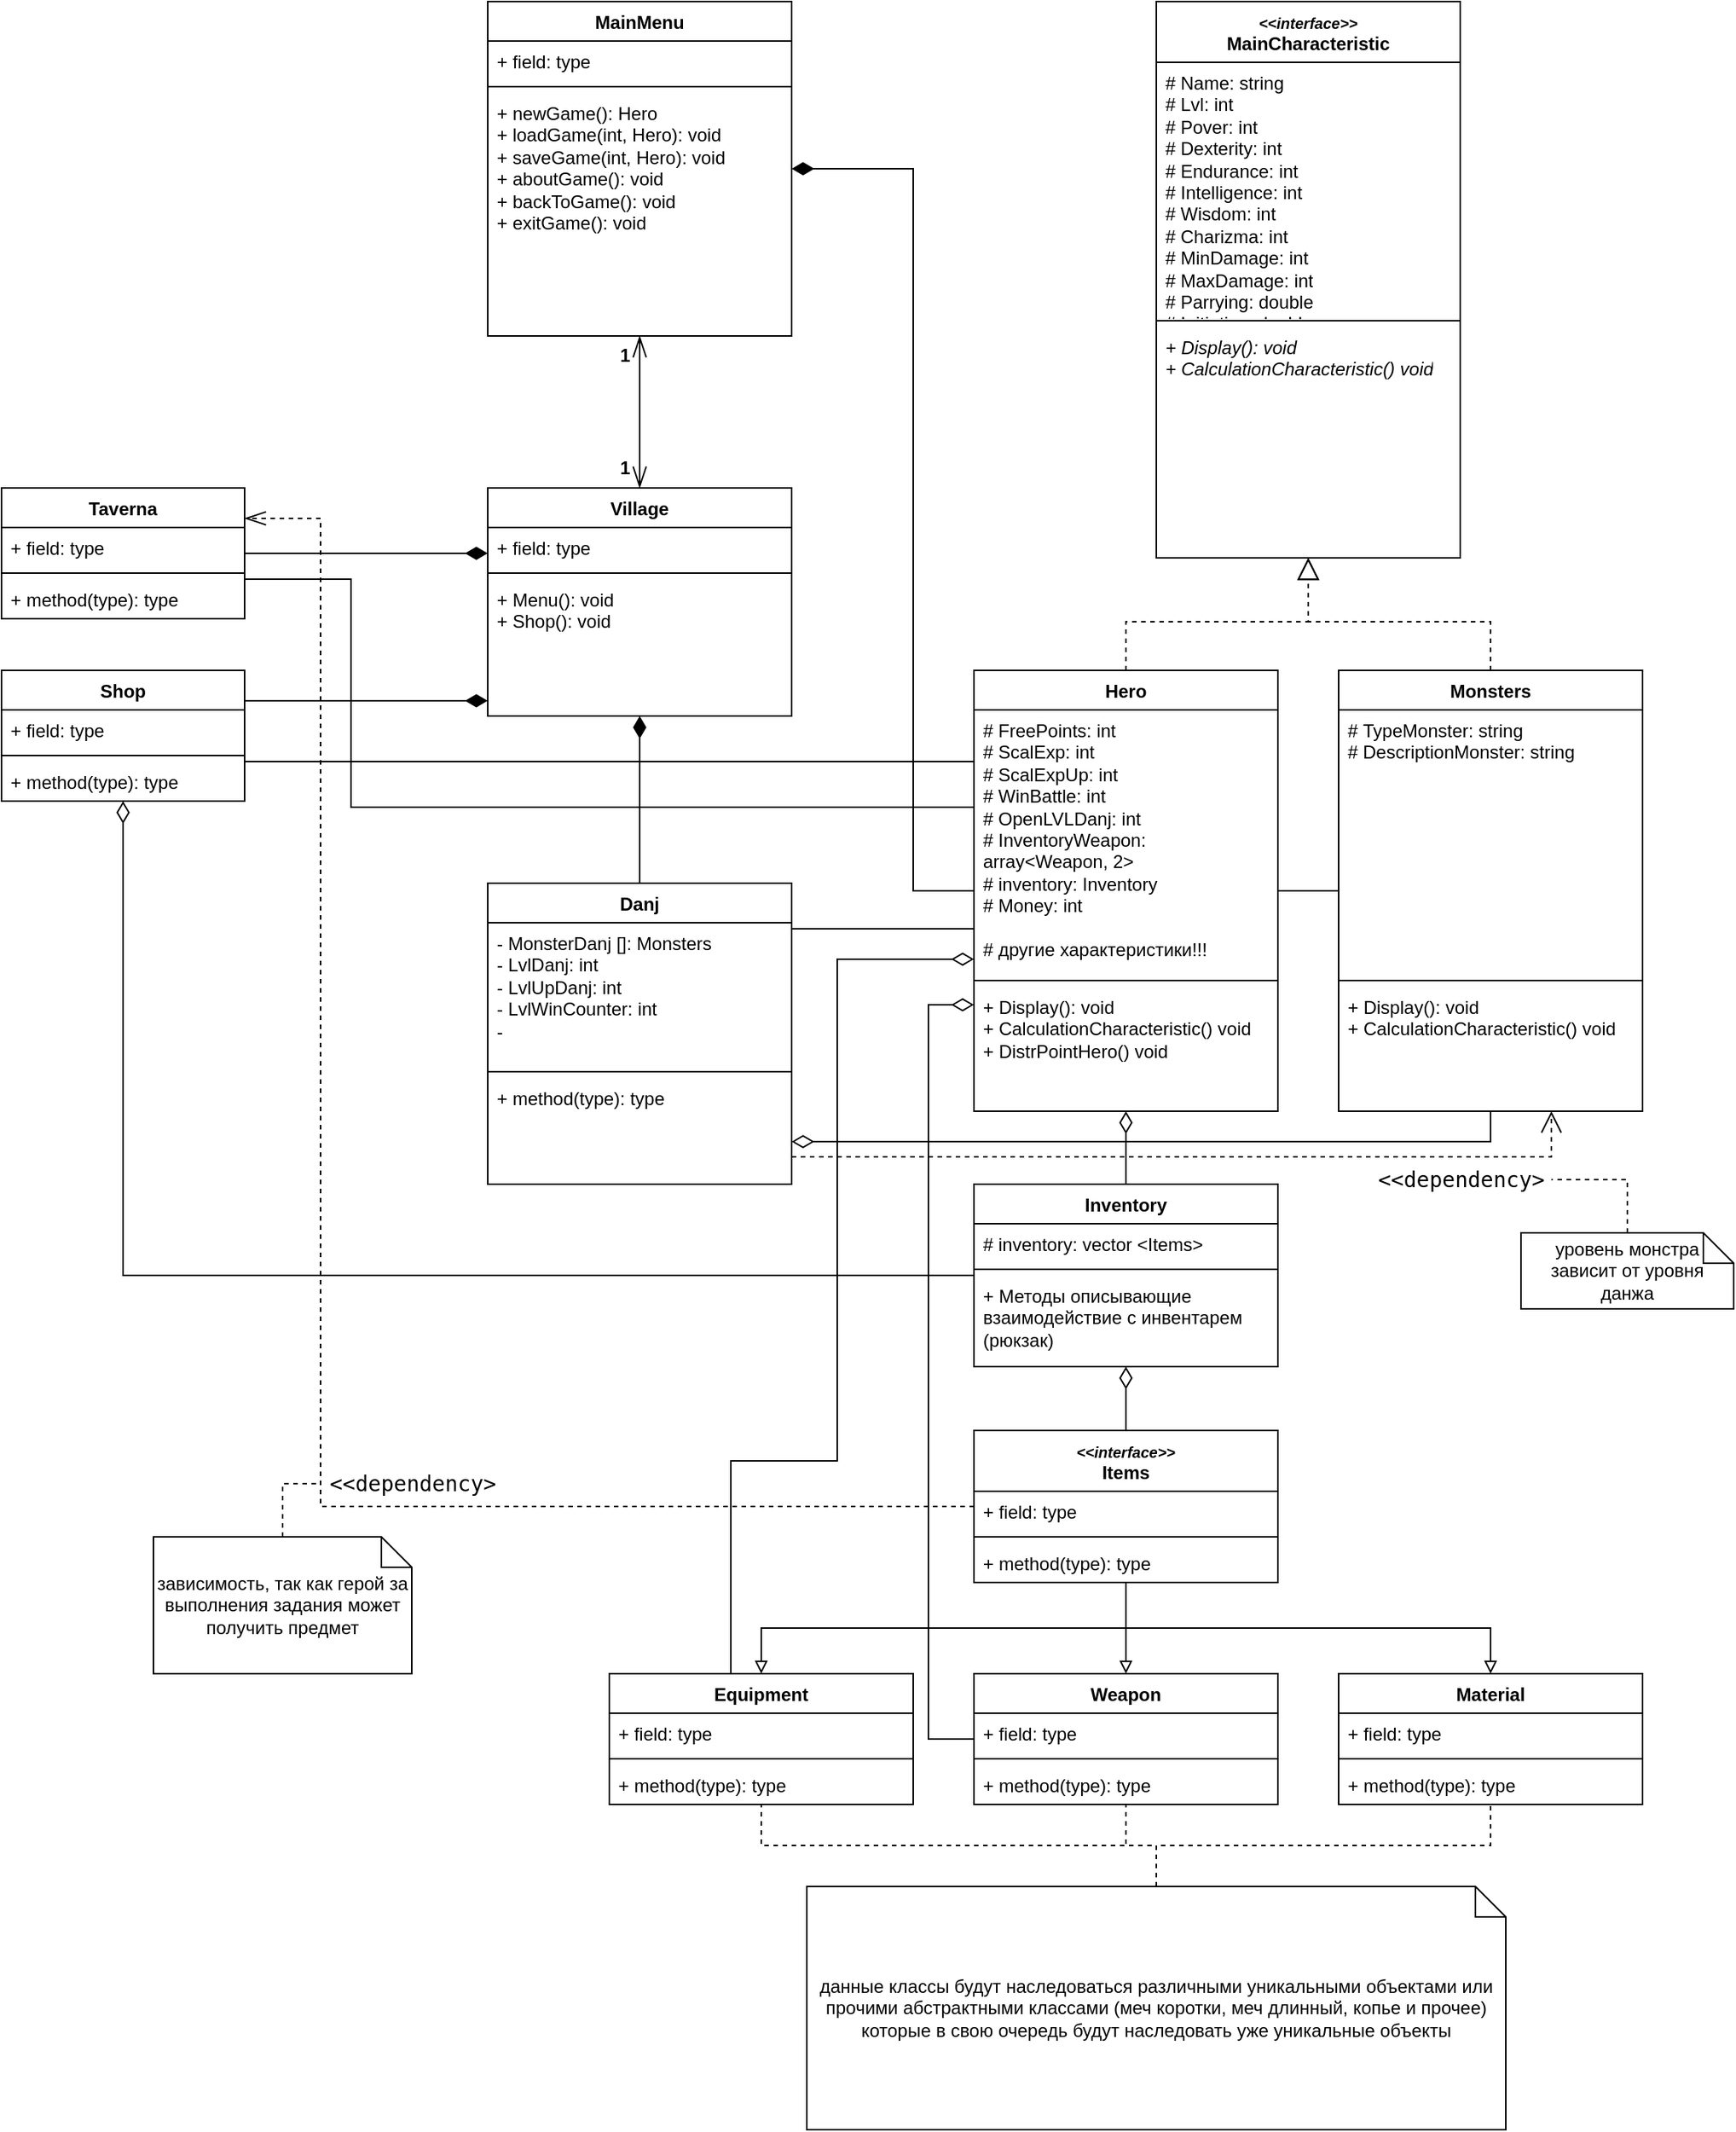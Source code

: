 <mxfile version="24.7.16">
  <diagram name="Страница — 1" id="6kUh5_Lvm864eDg3oIyR">
    <mxGraphModel dx="2207" dy="1916" grid="1" gridSize="10" guides="1" tooltips="1" connect="1" arrows="1" fold="1" page="1" pageScale="1" pageWidth="827" pageHeight="1169" math="0" shadow="0">
      <root>
        <mxCell id="0" />
        <mxCell id="1" parent="0" />
        <mxCell id="f9pO6oBAHYX9QNbzXk51-1" value="&lt;div&gt;&lt;i&gt;&lt;font style=&quot;font-size: 10px;&quot;&gt;&amp;lt;&amp;lt;interface&amp;gt;&amp;gt;&lt;/font&gt;&lt;/i&gt;&lt;/div&gt;MainCharacteristic" style="swimlane;fontStyle=1;align=center;verticalAlign=top;childLayout=stackLayout;horizontal=1;startSize=40;horizontalStack=0;resizeParent=1;resizeParentMax=0;resizeLast=0;collapsible=1;marginBottom=0;whiteSpace=wrap;html=1;" parent="1" vertex="1">
          <mxGeometry x="320" y="-60" width="200" height="366" as="geometry">
            <mxRectangle x="320" y="-60" width="100" height="30" as="alternateBounds" />
          </mxGeometry>
        </mxCell>
        <mxCell id="f9pO6oBAHYX9QNbzXk51-2" value="# Name: string&lt;div&gt;# Lvl: int&lt;/div&gt;&lt;div&gt;# Pover: int&lt;/div&gt;&lt;div&gt;#&amp;nbsp;Dexterity: int&lt;/div&gt;&lt;div&gt;#&amp;nbsp;Endurance: int&lt;/div&gt;&lt;div&gt;#&amp;nbsp;Intelligence: int&lt;/div&gt;&lt;div&gt;#&amp;nbsp;Wisdom: int&lt;/div&gt;&lt;div&gt;#&amp;nbsp;Charizma: int&lt;/div&gt;&lt;div&gt;#&amp;nbsp;MinDamage: int&lt;/div&gt;&lt;div&gt;#&amp;nbsp;MaxDamage: int&lt;/div&gt;&lt;div&gt;#&amp;nbsp;Parrying: double&lt;/div&gt;&lt;div&gt;#&amp;nbsp;Initiative: double&lt;/div&gt;&lt;div&gt;#&amp;nbsp;Health: int&lt;/div&gt;" style="text;strokeColor=none;fillColor=none;align=left;verticalAlign=top;spacingLeft=4;spacingRight=4;overflow=hidden;rotatable=0;points=[[0,0.5],[1,0.5]];portConstraint=eastwest;whiteSpace=wrap;html=1;" parent="f9pO6oBAHYX9QNbzXk51-1" vertex="1">
          <mxGeometry y="40" width="200" height="166" as="geometry" />
        </mxCell>
        <mxCell id="f9pO6oBAHYX9QNbzXk51-3" value="" style="line;strokeWidth=1;fillColor=none;align=left;verticalAlign=middle;spacingTop=-1;spacingLeft=3;spacingRight=3;rotatable=0;labelPosition=right;points=[];portConstraint=eastwest;strokeColor=inherit;" parent="f9pO6oBAHYX9QNbzXk51-1" vertex="1">
          <mxGeometry y="206" width="200" height="8" as="geometry" />
        </mxCell>
        <mxCell id="f9pO6oBAHYX9QNbzXk51-4" value="&lt;i&gt;+ Display(): void&lt;/i&gt;&lt;div&gt;&lt;i&gt;+ CalculationCharacteristic() void&lt;/i&gt;&lt;/div&gt;" style="text;strokeColor=none;fillColor=none;align=left;verticalAlign=top;spacingLeft=4;spacingRight=4;overflow=hidden;rotatable=0;points=[[0,0.5],[1,0.5]];portConstraint=eastwest;whiteSpace=wrap;html=1;" parent="f9pO6oBAHYX9QNbzXk51-1" vertex="1">
          <mxGeometry y="214" width="200" height="152" as="geometry" />
        </mxCell>
        <mxCell id="f9pO6oBAHYX9QNbzXk51-13" style="edgeStyle=orthogonalEdgeStyle;rounded=0;orthogonalLoop=1;jettySize=auto;html=1;endArrow=block;endFill=0;dashed=1;endSize=12;" parent="1" source="f9pO6oBAHYX9QNbzXk51-5" target="f9pO6oBAHYX9QNbzXk51-1" edge="1">
          <mxGeometry relative="1" as="geometry" />
        </mxCell>
        <mxCell id="BLXIea169LFYDq91maeK-1" style="edgeStyle=orthogonalEdgeStyle;rounded=0;orthogonalLoop=1;jettySize=auto;html=1;endArrow=diamondThin;endFill=1;startSize=9;endSize=12;" edge="1" parent="1" source="f9pO6oBAHYX9QNbzXk51-5" target="f9pO6oBAHYX9QNbzXk51-15">
          <mxGeometry relative="1" as="geometry">
            <Array as="points">
              <mxPoint x="160" y="525" />
              <mxPoint x="160" y="50" />
            </Array>
          </mxGeometry>
        </mxCell>
        <mxCell id="BLXIea169LFYDq91maeK-24" style="edgeStyle=orthogonalEdgeStyle;rounded=0;orthogonalLoop=1;jettySize=auto;html=1;endArrow=none;endFill=0;" edge="1" parent="1" source="f9pO6oBAHYX9QNbzXk51-5" target="f9pO6oBAHYX9QNbzXk51-9">
          <mxGeometry relative="1" as="geometry" />
        </mxCell>
        <mxCell id="BLXIea169LFYDq91maeK-27" style="edgeStyle=orthogonalEdgeStyle;rounded=0;orthogonalLoop=1;jettySize=auto;html=1;endArrow=none;endFill=0;" edge="1" parent="1" source="f9pO6oBAHYX9QNbzXk51-5" target="BLXIea169LFYDq91maeK-6">
          <mxGeometry relative="1" as="geometry">
            <Array as="points">
              <mxPoint x="-160" y="440" />
              <mxPoint x="-160" y="440" />
            </Array>
          </mxGeometry>
        </mxCell>
        <mxCell id="BLXIea169LFYDq91maeK-28" style="edgeStyle=orthogonalEdgeStyle;rounded=0;orthogonalLoop=1;jettySize=auto;html=1;endArrow=none;endFill=0;" edge="1" parent="1" source="f9pO6oBAHYX9QNbzXk51-5" target="BLXIea169LFYDq91maeK-2">
          <mxGeometry relative="1" as="geometry">
            <Array as="points">
              <mxPoint x="-210" y="470" />
              <mxPoint x="-210" y="320" />
            </Array>
          </mxGeometry>
        </mxCell>
        <mxCell id="f9pO6oBAHYX9QNbzXk51-5" value="Hero" style="swimlane;fontStyle=1;align=center;verticalAlign=top;childLayout=stackLayout;horizontal=1;startSize=26;horizontalStack=0;resizeParent=1;resizeParentMax=0;resizeLast=0;collapsible=1;marginBottom=0;whiteSpace=wrap;html=1;" parent="1" vertex="1">
          <mxGeometry x="200" y="380" width="200" height="290" as="geometry" />
        </mxCell>
        <mxCell id="f9pO6oBAHYX9QNbzXk51-6" value="#&amp;nbsp;FreePoints: int&lt;div&gt;#&amp;nbsp;ScalExp: int&lt;/div&gt;&lt;div&gt;#&amp;nbsp;ScalExpUp: int&lt;/div&gt;&lt;div&gt;#&amp;nbsp;WinBattle: int&lt;/div&gt;&lt;div&gt;# OpenLVLDanj: int&lt;br&gt;&lt;/div&gt;&lt;div&gt;# InventoryWeapon: array&amp;lt;Weapon, 2&amp;gt;&lt;/div&gt;&lt;div&gt;# inventory: Inventory&lt;/div&gt;&lt;div&gt;# Money: int&lt;/div&gt;&lt;div&gt;&lt;br&gt;&lt;/div&gt;&lt;div&gt;# другие характеристики!!!&lt;/div&gt;" style="text;strokeColor=none;fillColor=none;align=left;verticalAlign=top;spacingLeft=4;spacingRight=4;overflow=hidden;rotatable=0;points=[[0,0.5],[1,0.5]];portConstraint=eastwest;whiteSpace=wrap;html=1;" parent="f9pO6oBAHYX9QNbzXk51-5" vertex="1">
          <mxGeometry y="26" width="200" height="174" as="geometry" />
        </mxCell>
        <mxCell id="f9pO6oBAHYX9QNbzXk51-7" value="" style="line;strokeWidth=1;fillColor=none;align=left;verticalAlign=middle;spacingTop=-1;spacingLeft=3;spacingRight=3;rotatable=0;labelPosition=right;points=[];portConstraint=eastwest;strokeColor=inherit;" parent="f9pO6oBAHYX9QNbzXk51-5" vertex="1">
          <mxGeometry y="200" width="200" height="8" as="geometry" />
        </mxCell>
        <mxCell id="f9pO6oBAHYX9QNbzXk51-8" value="+ Display(): void&lt;div&gt;&lt;span style=&quot;background-color: initial;&quot;&gt;+ CalculationCharacteristic() void&lt;/span&gt;&lt;/div&gt;&lt;div&gt;&lt;span style=&quot;background-color: initial;&quot;&gt;+&amp;nbsp;DistrPointHero() void&lt;/span&gt;&lt;br&gt;&lt;/div&gt;" style="text;strokeColor=none;fillColor=none;align=left;verticalAlign=top;spacingLeft=4;spacingRight=4;overflow=hidden;rotatable=0;points=[[0,0.5],[1,0.5]];portConstraint=eastwest;whiteSpace=wrap;html=1;" parent="f9pO6oBAHYX9QNbzXk51-5" vertex="1">
          <mxGeometry y="208" width="200" height="82" as="geometry" />
        </mxCell>
        <mxCell id="f9pO6oBAHYX9QNbzXk51-14" style="edgeStyle=orthogonalEdgeStyle;rounded=0;orthogonalLoop=1;jettySize=auto;html=1;endArrow=block;endFill=0;dashed=1;startSize=9;endSize=12;" parent="1" source="f9pO6oBAHYX9QNbzXk51-9" target="f9pO6oBAHYX9QNbzXk51-1" edge="1">
          <mxGeometry relative="1" as="geometry" />
        </mxCell>
        <mxCell id="BLXIea169LFYDq91maeK-22" style="edgeStyle=orthogonalEdgeStyle;rounded=0;orthogonalLoop=1;jettySize=auto;html=1;endArrow=diamondThin;endFill=0;endSize=12;" edge="1" parent="1" source="f9pO6oBAHYX9QNbzXk51-9" target="f9pO6oBAHYX9QNbzXk51-23">
          <mxGeometry relative="1" as="geometry">
            <Array as="points">
              <mxPoint x="540" y="690" />
            </Array>
          </mxGeometry>
        </mxCell>
        <mxCell id="f9pO6oBAHYX9QNbzXk51-9" value="Monsters" style="swimlane;fontStyle=1;align=center;verticalAlign=top;childLayout=stackLayout;horizontal=1;startSize=26;horizontalStack=0;resizeParent=1;resizeParentMax=0;resizeLast=0;collapsible=1;marginBottom=0;whiteSpace=wrap;html=1;" parent="1" vertex="1">
          <mxGeometry x="440" y="380" width="200" height="290" as="geometry" />
        </mxCell>
        <mxCell id="f9pO6oBAHYX9QNbzXk51-10" value="&lt;div&gt;#&amp;nbsp;TypeMonster: string&lt;/div&gt;&lt;div&gt;#&amp;nbsp;DescriptionMonster: string&lt;/div&gt;" style="text;strokeColor=none;fillColor=none;align=left;verticalAlign=top;spacingLeft=4;spacingRight=4;overflow=hidden;rotatable=0;points=[[0,0.5],[1,0.5]];portConstraint=eastwest;whiteSpace=wrap;html=1;" parent="f9pO6oBAHYX9QNbzXk51-9" vertex="1">
          <mxGeometry y="26" width="200" height="174" as="geometry" />
        </mxCell>
        <mxCell id="f9pO6oBAHYX9QNbzXk51-11" value="" style="line;strokeWidth=1;fillColor=none;align=left;verticalAlign=middle;spacingTop=-1;spacingLeft=3;spacingRight=3;rotatable=0;labelPosition=right;points=[];portConstraint=eastwest;strokeColor=inherit;" parent="f9pO6oBAHYX9QNbzXk51-9" vertex="1">
          <mxGeometry y="200" width="200" height="8" as="geometry" />
        </mxCell>
        <mxCell id="f9pO6oBAHYX9QNbzXk51-12" value="+ Display(): void&lt;div&gt;+ CalculationCharacteristic() void&lt;/div&gt;" style="text;strokeColor=none;fillColor=none;align=left;verticalAlign=top;spacingLeft=4;spacingRight=4;overflow=hidden;rotatable=0;points=[[0,0.5],[1,0.5]];portConstraint=eastwest;whiteSpace=wrap;html=1;" parent="f9pO6oBAHYX9QNbzXk51-9" vertex="1">
          <mxGeometry y="208" width="200" height="82" as="geometry" />
        </mxCell>
        <mxCell id="BLXIea169LFYDq91maeK-10" style="edgeStyle=orthogonalEdgeStyle;rounded=0;orthogonalLoop=1;jettySize=auto;html=1;endArrow=openThin;endFill=0;startArrow=openThin;startFill=0;endSize=12;startSize=12;" edge="1" parent="1" source="f9pO6oBAHYX9QNbzXk51-15" target="f9pO6oBAHYX9QNbzXk51-19">
          <mxGeometry relative="1" as="geometry" />
        </mxCell>
        <mxCell id="f9pO6oBAHYX9QNbzXk51-15" value="MainMenu" style="swimlane;fontStyle=1;align=center;verticalAlign=top;childLayout=stackLayout;horizontal=1;startSize=26;horizontalStack=0;resizeParent=1;resizeParentMax=0;resizeLast=0;collapsible=1;marginBottom=0;whiteSpace=wrap;html=1;" parent="1" vertex="1">
          <mxGeometry x="-120" y="-60" width="200" height="220" as="geometry" />
        </mxCell>
        <mxCell id="f9pO6oBAHYX9QNbzXk51-16" value="+ field: type" style="text;strokeColor=none;fillColor=none;align=left;verticalAlign=top;spacingLeft=4;spacingRight=4;overflow=hidden;rotatable=0;points=[[0,0.5],[1,0.5]];portConstraint=eastwest;whiteSpace=wrap;html=1;" parent="f9pO6oBAHYX9QNbzXk51-15" vertex="1">
          <mxGeometry y="26" width="200" height="26" as="geometry" />
        </mxCell>
        <mxCell id="f9pO6oBAHYX9QNbzXk51-17" value="" style="line;strokeWidth=1;fillColor=none;align=left;verticalAlign=middle;spacingTop=-1;spacingLeft=3;spacingRight=3;rotatable=0;labelPosition=right;points=[];portConstraint=eastwest;strokeColor=inherit;" parent="f9pO6oBAHYX9QNbzXk51-15" vertex="1">
          <mxGeometry y="52" width="200" height="8" as="geometry" />
        </mxCell>
        <mxCell id="f9pO6oBAHYX9QNbzXk51-18" value="+ newGame(): Hero&lt;div&gt;+ loadGame(int, Hero): void&lt;/div&gt;&lt;div&gt;+ saveGame(int, Hero): void&lt;/div&gt;&lt;div&gt;+ aboutGame(): void&lt;/div&gt;&lt;div&gt;+&amp;nbsp;backToGame(): void&lt;/div&gt;&lt;div&gt;+&amp;nbsp;exitGame(): void&lt;/div&gt;" style="text;strokeColor=none;fillColor=none;align=left;verticalAlign=top;spacingLeft=4;spacingRight=4;overflow=hidden;rotatable=0;points=[[0,0.5],[1,0.5]];portConstraint=eastwest;whiteSpace=wrap;html=1;" parent="f9pO6oBAHYX9QNbzXk51-15" vertex="1">
          <mxGeometry y="60" width="200" height="160" as="geometry" />
        </mxCell>
        <mxCell id="f9pO6oBAHYX9QNbzXk51-19" value="Village" style="swimlane;fontStyle=1;align=center;verticalAlign=top;childLayout=stackLayout;horizontal=1;startSize=26;horizontalStack=0;resizeParent=1;resizeParentMax=0;resizeLast=0;collapsible=1;marginBottom=0;whiteSpace=wrap;html=1;" parent="1" vertex="1">
          <mxGeometry x="-120" y="260" width="200" height="150" as="geometry" />
        </mxCell>
        <mxCell id="f9pO6oBAHYX9QNbzXk51-20" value="+ field: type" style="text;strokeColor=none;fillColor=none;align=left;verticalAlign=top;spacingLeft=4;spacingRight=4;overflow=hidden;rotatable=0;points=[[0,0.5],[1,0.5]];portConstraint=eastwest;whiteSpace=wrap;html=1;" parent="f9pO6oBAHYX9QNbzXk51-19" vertex="1">
          <mxGeometry y="26" width="200" height="26" as="geometry" />
        </mxCell>
        <mxCell id="f9pO6oBAHYX9QNbzXk51-21" value="" style="line;strokeWidth=1;fillColor=none;align=left;verticalAlign=middle;spacingTop=-1;spacingLeft=3;spacingRight=3;rotatable=0;labelPosition=right;points=[];portConstraint=eastwest;strokeColor=inherit;" parent="f9pO6oBAHYX9QNbzXk51-19" vertex="1">
          <mxGeometry y="52" width="200" height="8" as="geometry" />
        </mxCell>
        <mxCell id="f9pO6oBAHYX9QNbzXk51-22" value="&lt;div&gt;+ Menu(): void&lt;/div&gt;&lt;div&gt;+ Shop(): void&lt;/div&gt;&lt;div&gt;&lt;br&gt;&lt;/div&gt;" style="text;strokeColor=none;fillColor=none;align=left;verticalAlign=top;spacingLeft=4;spacingRight=4;overflow=hidden;rotatable=0;points=[[0,0.5],[1,0.5]];portConstraint=eastwest;whiteSpace=wrap;html=1;" parent="f9pO6oBAHYX9QNbzXk51-19" vertex="1">
          <mxGeometry y="60" width="200" height="90" as="geometry" />
        </mxCell>
        <mxCell id="BLXIea169LFYDq91maeK-25" style="edgeStyle=orthogonalEdgeStyle;rounded=0;orthogonalLoop=1;jettySize=auto;html=1;dashed=1;endArrow=open;endFill=0;endSize=12;" edge="1" parent="1" source="f9pO6oBAHYX9QNbzXk51-23" target="f9pO6oBAHYX9QNbzXk51-9">
          <mxGeometry relative="1" as="geometry">
            <Array as="points">
              <mxPoint x="580" y="700" />
            </Array>
          </mxGeometry>
        </mxCell>
        <mxCell id="f9pO6oBAHYX9QNbzXk51-23" value="Danj" style="swimlane;fontStyle=1;align=center;verticalAlign=top;childLayout=stackLayout;horizontal=1;startSize=26;horizontalStack=0;resizeParent=1;resizeParentMax=0;resizeLast=0;collapsible=1;marginBottom=0;whiteSpace=wrap;html=1;" parent="1" vertex="1">
          <mxGeometry x="-120" y="520" width="200" height="198" as="geometry" />
        </mxCell>
        <mxCell id="f9pO6oBAHYX9QNbzXk51-24" value="- MonsterDanj []:&amp;nbsp;&lt;span style=&quot;text-align: center;&quot;&gt;Monsters&lt;/span&gt;&lt;div&gt;&lt;span style=&quot;text-align: center;&quot;&gt;- LvlDanj: int&lt;/span&gt;&lt;/div&gt;&lt;div&gt;&lt;span style=&quot;text-align: center; background-color: initial;&quot;&gt;- LvlUpDanj: int&lt;/span&gt;&lt;/div&gt;&lt;div&gt;&lt;span style=&quot;text-align: center; background-color: initial;&quot;&gt;- LvlWinCounter: int&lt;/span&gt;&lt;/div&gt;&lt;div&gt;&lt;span style=&quot;text-align: center; background-color: initial;&quot;&gt;-&amp;nbsp;&lt;/span&gt;&lt;/div&gt;" style="text;strokeColor=none;fillColor=none;align=left;verticalAlign=top;spacingLeft=4;spacingRight=4;overflow=hidden;rotatable=0;points=[[0,0.5],[1,0.5]];portConstraint=eastwest;whiteSpace=wrap;html=1;" parent="f9pO6oBAHYX9QNbzXk51-23" vertex="1">
          <mxGeometry y="26" width="200" height="94" as="geometry" />
        </mxCell>
        <mxCell id="f9pO6oBAHYX9QNbzXk51-25" value="" style="line;strokeWidth=1;fillColor=none;align=left;verticalAlign=middle;spacingTop=-1;spacingLeft=3;spacingRight=3;rotatable=0;labelPosition=right;points=[];portConstraint=eastwest;strokeColor=inherit;" parent="f9pO6oBAHYX9QNbzXk51-23" vertex="1">
          <mxGeometry y="120" width="200" height="8" as="geometry" />
        </mxCell>
        <mxCell id="f9pO6oBAHYX9QNbzXk51-26" value="+ method(type): type" style="text;strokeColor=none;fillColor=none;align=left;verticalAlign=top;spacingLeft=4;spacingRight=4;overflow=hidden;rotatable=0;points=[[0,0.5],[1,0.5]];portConstraint=eastwest;whiteSpace=wrap;html=1;" parent="f9pO6oBAHYX9QNbzXk51-23" vertex="1">
          <mxGeometry y="128" width="200" height="70" as="geometry" />
        </mxCell>
        <mxCell id="f9pO6oBAHYX9QNbzXk51-41" style="edgeStyle=orthogonalEdgeStyle;rounded=0;orthogonalLoop=1;jettySize=auto;html=1;endArrow=diamondThin;endFill=0;startSize=9;endSize=12;" parent="1" source="f9pO6oBAHYX9QNbzXk51-27" target="f9pO6oBAHYX9QNbzXk51-5" edge="1">
          <mxGeometry relative="1" as="geometry" />
        </mxCell>
        <mxCell id="BLXIea169LFYDq91maeK-29" style="edgeStyle=orthogonalEdgeStyle;rounded=0;orthogonalLoop=1;jettySize=auto;html=1;endArrow=diamondThin;endFill=0;endSize=12;" edge="1" parent="1" source="f9pO6oBAHYX9QNbzXk51-27" target="BLXIea169LFYDq91maeK-6">
          <mxGeometry relative="1" as="geometry" />
        </mxCell>
        <mxCell id="f9pO6oBAHYX9QNbzXk51-27" value="Inventory" style="swimlane;fontStyle=1;align=center;verticalAlign=top;childLayout=stackLayout;horizontal=1;startSize=26;horizontalStack=0;resizeParent=1;resizeParentMax=0;resizeLast=0;collapsible=1;marginBottom=0;whiteSpace=wrap;html=1;" parent="1" vertex="1">
          <mxGeometry x="200" y="718" width="200" height="120" as="geometry" />
        </mxCell>
        <mxCell id="f9pO6oBAHYX9QNbzXk51-28" value="# inventory: vector &amp;lt;Items&amp;gt;" style="text;strokeColor=none;fillColor=none;align=left;verticalAlign=top;spacingLeft=4;spacingRight=4;overflow=hidden;rotatable=0;points=[[0,0.5],[1,0.5]];portConstraint=eastwest;whiteSpace=wrap;html=1;" parent="f9pO6oBAHYX9QNbzXk51-27" vertex="1">
          <mxGeometry y="26" width="200" height="26" as="geometry" />
        </mxCell>
        <mxCell id="f9pO6oBAHYX9QNbzXk51-29" value="" style="line;strokeWidth=1;fillColor=none;align=left;verticalAlign=middle;spacingTop=-1;spacingLeft=3;spacingRight=3;rotatable=0;labelPosition=right;points=[];portConstraint=eastwest;strokeColor=inherit;" parent="f9pO6oBAHYX9QNbzXk51-27" vertex="1">
          <mxGeometry y="52" width="200" height="8" as="geometry" />
        </mxCell>
        <mxCell id="f9pO6oBAHYX9QNbzXk51-30" value="+ Методы описывающие взаимодействие с инвентарем (рюкзак)&lt;div&gt;&lt;br&gt;&lt;/div&gt;" style="text;strokeColor=none;fillColor=none;align=left;verticalAlign=top;spacingLeft=4;spacingRight=4;overflow=hidden;rotatable=0;points=[[0,0.5],[1,0.5]];portConstraint=eastwest;whiteSpace=wrap;html=1;" parent="f9pO6oBAHYX9QNbzXk51-27" vertex="1">
          <mxGeometry y="60" width="200" height="60" as="geometry" />
        </mxCell>
        <mxCell id="f9pO6oBAHYX9QNbzXk51-40" style="edgeStyle=orthogonalEdgeStyle;rounded=0;orthogonalLoop=1;jettySize=auto;html=1;endArrow=block;endFill=0;" parent="1" source="f9pO6oBAHYX9QNbzXk51-32" target="f9pO6oBAHYX9QNbzXk51-36" edge="1">
          <mxGeometry relative="1" as="geometry" />
        </mxCell>
        <mxCell id="f9pO6oBAHYX9QNbzXk51-42" style="edgeStyle=orthogonalEdgeStyle;rounded=0;orthogonalLoop=1;jettySize=auto;html=1;endArrow=diamondThin;endFill=0;startSize=8;endSize=12;" parent="1" source="f9pO6oBAHYX9QNbzXk51-32" target="f9pO6oBAHYX9QNbzXk51-27" edge="1">
          <mxGeometry relative="1" as="geometry" />
        </mxCell>
        <mxCell id="f9pO6oBAHYX9QNbzXk51-51" style="edgeStyle=orthogonalEdgeStyle;rounded=0;orthogonalLoop=1;jettySize=auto;html=1;endArrow=block;endFill=0;" parent="1" source="f9pO6oBAHYX9QNbzXk51-32" target="f9pO6oBAHYX9QNbzXk51-47" edge="1">
          <mxGeometry relative="1" as="geometry">
            <Array as="points">
              <mxPoint x="300" y="1010" />
              <mxPoint x="60" y="1010" />
            </Array>
          </mxGeometry>
        </mxCell>
        <mxCell id="f9pO6oBAHYX9QNbzXk51-52" style="edgeStyle=orthogonalEdgeStyle;rounded=0;orthogonalLoop=1;jettySize=auto;html=1;endArrow=block;endFill=0;" parent="1" source="f9pO6oBAHYX9QNbzXk51-32" target="f9pO6oBAHYX9QNbzXk51-43" edge="1">
          <mxGeometry relative="1" as="geometry">
            <Array as="points">
              <mxPoint x="300" y="1010" />
              <mxPoint x="540" y="1010" />
            </Array>
          </mxGeometry>
        </mxCell>
        <mxCell id="f9pO6oBAHYX9QNbzXk51-32" value="&lt;i&gt;&lt;font style=&quot;font-size: 10px;&quot;&gt;&amp;lt;&amp;lt;interface&amp;gt;&amp;gt;&lt;/font&gt;&lt;/i&gt;&lt;div&gt;Items&lt;/div&gt;" style="swimlane;fontStyle=1;align=center;verticalAlign=top;childLayout=stackLayout;horizontal=1;startSize=40;horizontalStack=0;resizeParent=1;resizeParentMax=0;resizeLast=0;collapsible=1;marginBottom=0;whiteSpace=wrap;html=1;" parent="1" vertex="1">
          <mxGeometry x="200" y="880" width="200" height="100" as="geometry" />
        </mxCell>
        <mxCell id="f9pO6oBAHYX9QNbzXk51-33" value="+ field: type" style="text;strokeColor=none;fillColor=none;align=left;verticalAlign=top;spacingLeft=4;spacingRight=4;overflow=hidden;rotatable=0;points=[[0,0.5],[1,0.5]];portConstraint=eastwest;whiteSpace=wrap;html=1;" parent="f9pO6oBAHYX9QNbzXk51-32" vertex="1">
          <mxGeometry y="40" width="200" height="26" as="geometry" />
        </mxCell>
        <mxCell id="f9pO6oBAHYX9QNbzXk51-34" value="" style="line;strokeWidth=1;fillColor=none;align=left;verticalAlign=middle;spacingTop=-1;spacingLeft=3;spacingRight=3;rotatable=0;labelPosition=right;points=[];portConstraint=eastwest;strokeColor=inherit;" parent="f9pO6oBAHYX9QNbzXk51-32" vertex="1">
          <mxGeometry y="66" width="200" height="8" as="geometry" />
        </mxCell>
        <mxCell id="f9pO6oBAHYX9QNbzXk51-35" value="+ method(type): type" style="text;strokeColor=none;fillColor=none;align=left;verticalAlign=top;spacingLeft=4;spacingRight=4;overflow=hidden;rotatable=0;points=[[0,0.5],[1,0.5]];portConstraint=eastwest;whiteSpace=wrap;html=1;" parent="f9pO6oBAHYX9QNbzXk51-32" vertex="1">
          <mxGeometry y="74" width="200" height="26" as="geometry" />
        </mxCell>
        <mxCell id="BLXIea169LFYDq91maeK-14" style="edgeStyle=orthogonalEdgeStyle;rounded=0;orthogonalLoop=1;jettySize=auto;html=1;endArrow=diamondThin;endFill=0;startSize=9;endSize=12;" edge="1" parent="1" source="f9pO6oBAHYX9QNbzXk51-36" target="f9pO6oBAHYX9QNbzXk51-5">
          <mxGeometry relative="1" as="geometry">
            <Array as="points">
              <mxPoint x="170" y="1083" />
              <mxPoint x="170" y="600" />
            </Array>
          </mxGeometry>
        </mxCell>
        <mxCell id="f9pO6oBAHYX9QNbzXk51-36" value="Weapon" style="swimlane;fontStyle=1;align=center;verticalAlign=top;childLayout=stackLayout;horizontal=1;startSize=26;horizontalStack=0;resizeParent=1;resizeParentMax=0;resizeLast=0;collapsible=1;marginBottom=0;whiteSpace=wrap;html=1;" parent="1" vertex="1">
          <mxGeometry x="200" y="1040" width="200" height="86" as="geometry" />
        </mxCell>
        <mxCell id="f9pO6oBAHYX9QNbzXk51-37" value="+ field: type" style="text;strokeColor=none;fillColor=none;align=left;verticalAlign=top;spacingLeft=4;spacingRight=4;overflow=hidden;rotatable=0;points=[[0,0.5],[1,0.5]];portConstraint=eastwest;whiteSpace=wrap;html=1;" parent="f9pO6oBAHYX9QNbzXk51-36" vertex="1">
          <mxGeometry y="26" width="200" height="26" as="geometry" />
        </mxCell>
        <mxCell id="f9pO6oBAHYX9QNbzXk51-38" value="" style="line;strokeWidth=1;fillColor=none;align=left;verticalAlign=middle;spacingTop=-1;spacingLeft=3;spacingRight=3;rotatable=0;labelPosition=right;points=[];portConstraint=eastwest;strokeColor=inherit;" parent="f9pO6oBAHYX9QNbzXk51-36" vertex="1">
          <mxGeometry y="52" width="200" height="8" as="geometry" />
        </mxCell>
        <mxCell id="f9pO6oBAHYX9QNbzXk51-39" value="+ method(type): type" style="text;strokeColor=none;fillColor=none;align=left;verticalAlign=top;spacingLeft=4;spacingRight=4;overflow=hidden;rotatable=0;points=[[0,0.5],[1,0.5]];portConstraint=eastwest;whiteSpace=wrap;html=1;" parent="f9pO6oBAHYX9QNbzXk51-36" vertex="1">
          <mxGeometry y="60" width="200" height="26" as="geometry" />
        </mxCell>
        <mxCell id="f9pO6oBAHYX9QNbzXk51-43" value="&lt;span class=&quot;hljs-title class_&quot;&gt;Material&lt;/span&gt;" style="swimlane;fontStyle=1;align=center;verticalAlign=top;childLayout=stackLayout;horizontal=1;startSize=26;horizontalStack=0;resizeParent=1;resizeParentMax=0;resizeLast=0;collapsible=1;marginBottom=0;whiteSpace=wrap;html=1;" parent="1" vertex="1">
          <mxGeometry x="440" y="1040" width="200" height="86" as="geometry" />
        </mxCell>
        <mxCell id="f9pO6oBAHYX9QNbzXk51-44" value="+ field: type" style="text;strokeColor=none;fillColor=none;align=left;verticalAlign=top;spacingLeft=4;spacingRight=4;overflow=hidden;rotatable=0;points=[[0,0.5],[1,0.5]];portConstraint=eastwest;whiteSpace=wrap;html=1;" parent="f9pO6oBAHYX9QNbzXk51-43" vertex="1">
          <mxGeometry y="26" width="200" height="26" as="geometry" />
        </mxCell>
        <mxCell id="f9pO6oBAHYX9QNbzXk51-45" value="" style="line;strokeWidth=1;fillColor=none;align=left;verticalAlign=middle;spacingTop=-1;spacingLeft=3;spacingRight=3;rotatable=0;labelPosition=right;points=[];portConstraint=eastwest;strokeColor=inherit;" parent="f9pO6oBAHYX9QNbzXk51-43" vertex="1">
          <mxGeometry y="52" width="200" height="8" as="geometry" />
        </mxCell>
        <mxCell id="f9pO6oBAHYX9QNbzXk51-46" value="+ method(type): type" style="text;strokeColor=none;fillColor=none;align=left;verticalAlign=top;spacingLeft=4;spacingRight=4;overflow=hidden;rotatable=0;points=[[0,0.5],[1,0.5]];portConstraint=eastwest;whiteSpace=wrap;html=1;" parent="f9pO6oBAHYX9QNbzXk51-43" vertex="1">
          <mxGeometry y="60" width="200" height="26" as="geometry" />
        </mxCell>
        <mxCell id="BLXIea169LFYDq91maeK-13" style="edgeStyle=orthogonalEdgeStyle;rounded=0;orthogonalLoop=1;jettySize=auto;html=1;endArrow=diamondThin;endFill=0;startSize=12;endSize=12;" edge="1" parent="1" source="f9pO6oBAHYX9QNbzXk51-47" target="f9pO6oBAHYX9QNbzXk51-5">
          <mxGeometry relative="1" as="geometry">
            <Array as="points">
              <mxPoint x="40" y="900" />
              <mxPoint x="110" y="900" />
              <mxPoint x="110" y="570" />
            </Array>
          </mxGeometry>
        </mxCell>
        <mxCell id="f9pO6oBAHYX9QNbzXk51-47" value="&lt;span class=&quot;hljs-title class_&quot;&gt;Equipment&lt;/span&gt;" style="swimlane;fontStyle=1;align=center;verticalAlign=top;childLayout=stackLayout;horizontal=1;startSize=26;horizontalStack=0;resizeParent=1;resizeParentMax=0;resizeLast=0;collapsible=1;marginBottom=0;whiteSpace=wrap;html=1;" parent="1" vertex="1">
          <mxGeometry x="-40" y="1040" width="200" height="86" as="geometry" />
        </mxCell>
        <mxCell id="f9pO6oBAHYX9QNbzXk51-48" value="+ field: type" style="text;strokeColor=none;fillColor=none;align=left;verticalAlign=top;spacingLeft=4;spacingRight=4;overflow=hidden;rotatable=0;points=[[0,0.5],[1,0.5]];portConstraint=eastwest;whiteSpace=wrap;html=1;" parent="f9pO6oBAHYX9QNbzXk51-47" vertex="1">
          <mxGeometry y="26" width="200" height="26" as="geometry" />
        </mxCell>
        <mxCell id="f9pO6oBAHYX9QNbzXk51-49" value="" style="line;strokeWidth=1;fillColor=none;align=left;verticalAlign=middle;spacingTop=-1;spacingLeft=3;spacingRight=3;rotatable=0;labelPosition=right;points=[];portConstraint=eastwest;strokeColor=inherit;" parent="f9pO6oBAHYX9QNbzXk51-47" vertex="1">
          <mxGeometry y="52" width="200" height="8" as="geometry" />
        </mxCell>
        <mxCell id="f9pO6oBAHYX9QNbzXk51-50" value="+ method(type): type" style="text;strokeColor=none;fillColor=none;align=left;verticalAlign=top;spacingLeft=4;spacingRight=4;overflow=hidden;rotatable=0;points=[[0,0.5],[1,0.5]];portConstraint=eastwest;whiteSpace=wrap;html=1;" parent="f9pO6oBAHYX9QNbzXk51-47" vertex="1">
          <mxGeometry y="60" width="200" height="26" as="geometry" />
        </mxCell>
        <mxCell id="BLXIea169LFYDq91maeK-19" style="edgeStyle=orthogonalEdgeStyle;rounded=0;orthogonalLoop=1;jettySize=auto;html=1;endArrow=diamondThin;endFill=1;startSize=10;endSize=12;" edge="1" parent="1" source="BLXIea169LFYDq91maeK-2" target="f9pO6oBAHYX9QNbzXk51-19">
          <mxGeometry relative="1" as="geometry">
            <Array as="points">
              <mxPoint x="-160" y="303" />
              <mxPoint x="-160" y="303" />
            </Array>
          </mxGeometry>
        </mxCell>
        <mxCell id="BLXIea169LFYDq91maeK-2" value="Taverna" style="swimlane;fontStyle=1;align=center;verticalAlign=top;childLayout=stackLayout;horizontal=1;startSize=26;horizontalStack=0;resizeParent=1;resizeParentMax=0;resizeLast=0;collapsible=1;marginBottom=0;whiteSpace=wrap;html=1;" vertex="1" parent="1">
          <mxGeometry x="-440" y="260" width="160" height="86" as="geometry" />
        </mxCell>
        <mxCell id="BLXIea169LFYDq91maeK-3" value="+ field: type" style="text;strokeColor=none;fillColor=none;align=left;verticalAlign=top;spacingLeft=4;spacingRight=4;overflow=hidden;rotatable=0;points=[[0,0.5],[1,0.5]];portConstraint=eastwest;whiteSpace=wrap;html=1;" vertex="1" parent="BLXIea169LFYDq91maeK-2">
          <mxGeometry y="26" width="160" height="26" as="geometry" />
        </mxCell>
        <mxCell id="BLXIea169LFYDq91maeK-4" value="" style="line;strokeWidth=1;fillColor=none;align=left;verticalAlign=middle;spacingTop=-1;spacingLeft=3;spacingRight=3;rotatable=0;labelPosition=right;points=[];portConstraint=eastwest;strokeColor=inherit;" vertex="1" parent="BLXIea169LFYDq91maeK-2">
          <mxGeometry y="52" width="160" height="8" as="geometry" />
        </mxCell>
        <mxCell id="BLXIea169LFYDq91maeK-5" value="+ method(type): type" style="text;strokeColor=none;fillColor=none;align=left;verticalAlign=top;spacingLeft=4;spacingRight=4;overflow=hidden;rotatable=0;points=[[0,0.5],[1,0.5]];portConstraint=eastwest;whiteSpace=wrap;html=1;" vertex="1" parent="BLXIea169LFYDq91maeK-2">
          <mxGeometry y="60" width="160" height="26" as="geometry" />
        </mxCell>
        <mxCell id="BLXIea169LFYDq91maeK-6" value="Shop" style="swimlane;fontStyle=1;align=center;verticalAlign=top;childLayout=stackLayout;horizontal=1;startSize=26;horizontalStack=0;resizeParent=1;resizeParentMax=0;resizeLast=0;collapsible=1;marginBottom=0;whiteSpace=wrap;html=1;" vertex="1" parent="1">
          <mxGeometry x="-440" y="380" width="160" height="86" as="geometry" />
        </mxCell>
        <mxCell id="BLXIea169LFYDq91maeK-7" value="+ field: type" style="text;strokeColor=none;fillColor=none;align=left;verticalAlign=top;spacingLeft=4;spacingRight=4;overflow=hidden;rotatable=0;points=[[0,0.5],[1,0.5]];portConstraint=eastwest;whiteSpace=wrap;html=1;" vertex="1" parent="BLXIea169LFYDq91maeK-6">
          <mxGeometry y="26" width="160" height="26" as="geometry" />
        </mxCell>
        <mxCell id="BLXIea169LFYDq91maeK-8" value="" style="line;strokeWidth=1;fillColor=none;align=left;verticalAlign=middle;spacingTop=-1;spacingLeft=3;spacingRight=3;rotatable=0;labelPosition=right;points=[];portConstraint=eastwest;strokeColor=inherit;" vertex="1" parent="BLXIea169LFYDq91maeK-6">
          <mxGeometry y="52" width="160" height="8" as="geometry" />
        </mxCell>
        <mxCell id="BLXIea169LFYDq91maeK-9" value="+ method(type): type" style="text;strokeColor=none;fillColor=none;align=left;verticalAlign=top;spacingLeft=4;spacingRight=4;overflow=hidden;rotatable=0;points=[[0,0.5],[1,0.5]];portConstraint=eastwest;whiteSpace=wrap;html=1;" vertex="1" parent="BLXIea169LFYDq91maeK-6">
          <mxGeometry y="60" width="160" height="26" as="geometry" />
        </mxCell>
        <mxCell id="BLXIea169LFYDq91maeK-11" value="1" style="text;align=center;fontStyle=1;verticalAlign=middle;spacingLeft=3;spacingRight=3;strokeColor=none;rotatable=0;points=[[0,0.5],[1,0.5]];portConstraint=eastwest;html=1;" vertex="1" parent="1">
          <mxGeometry x="-40" y="160" width="20" height="26" as="geometry" />
        </mxCell>
        <mxCell id="BLXIea169LFYDq91maeK-12" value="1" style="text;align=center;fontStyle=1;verticalAlign=middle;spacingLeft=3;spacingRight=3;strokeColor=none;rotatable=0;points=[[0,0.5],[1,0.5]];portConstraint=eastwest;html=1;" vertex="1" parent="1">
          <mxGeometry x="-40" y="234" width="20" height="26" as="geometry" />
        </mxCell>
        <mxCell id="BLXIea169LFYDq91maeK-16" style="edgeStyle=orthogonalEdgeStyle;rounded=0;orthogonalLoop=1;jettySize=auto;html=1;dashed=1;endArrow=none;endFill=0;" edge="1" parent="1" source="BLXIea169LFYDq91maeK-15" target="f9pO6oBAHYX9QNbzXk51-47">
          <mxGeometry relative="1" as="geometry" />
        </mxCell>
        <mxCell id="BLXIea169LFYDq91maeK-17" style="edgeStyle=orthogonalEdgeStyle;rounded=0;orthogonalLoop=1;jettySize=auto;html=1;dashed=1;endArrow=none;endFill=0;" edge="1" parent="1" source="BLXIea169LFYDq91maeK-15" target="f9pO6oBAHYX9QNbzXk51-36">
          <mxGeometry relative="1" as="geometry" />
        </mxCell>
        <mxCell id="BLXIea169LFYDq91maeK-18" style="edgeStyle=orthogonalEdgeStyle;rounded=0;orthogonalLoop=1;jettySize=auto;html=1;dashed=1;endArrow=none;endFill=0;" edge="1" parent="1" source="BLXIea169LFYDq91maeK-15" target="f9pO6oBAHYX9QNbzXk51-43">
          <mxGeometry relative="1" as="geometry" />
        </mxCell>
        <mxCell id="BLXIea169LFYDq91maeK-15" value="данные классы будут наследоваться различными уникальными объектами или прочими абстрактными классами (меч коротки, меч длинный, копье и прочее) которые в свою очередь будут наследовать уже уникальные объекты" style="shape=note;size=20;whiteSpace=wrap;html=1;" vertex="1" parent="1">
          <mxGeometry x="90" y="1180" width="460" height="160" as="geometry" />
        </mxCell>
        <mxCell id="BLXIea169LFYDq91maeK-20" style="edgeStyle=orthogonalEdgeStyle;rounded=0;orthogonalLoop=1;jettySize=auto;html=1;endArrow=diamondThin;endFill=1;startSize=10;endSize=12;" edge="1" parent="1" source="BLXIea169LFYDq91maeK-6" target="f9pO6oBAHYX9QNbzXk51-19">
          <mxGeometry relative="1" as="geometry">
            <mxPoint x="-270" y="313" as="sourcePoint" />
            <mxPoint x="-110" y="313" as="targetPoint" />
            <Array as="points">
              <mxPoint x="-220" y="400" />
              <mxPoint x="-220" y="400" />
            </Array>
          </mxGeometry>
        </mxCell>
        <mxCell id="BLXIea169LFYDq91maeK-21" style="edgeStyle=orthogonalEdgeStyle;rounded=0;orthogonalLoop=1;jettySize=auto;html=1;endArrow=diamondThin;endFill=1;startSize=10;endSize=12;" edge="1" parent="1" source="f9pO6oBAHYX9QNbzXk51-23" target="f9pO6oBAHYX9QNbzXk51-19">
          <mxGeometry relative="1" as="geometry">
            <mxPoint x="-270" y="410" as="sourcePoint" />
            <mxPoint x="-110" y="410" as="targetPoint" />
            <Array as="points" />
          </mxGeometry>
        </mxCell>
        <mxCell id="BLXIea169LFYDq91maeK-23" style="edgeStyle=orthogonalEdgeStyle;rounded=0;orthogonalLoop=1;jettySize=auto;html=1;endArrow=none;endFill=0;" edge="1" parent="1" source="f9pO6oBAHYX9QNbzXk51-6" target="f9pO6oBAHYX9QNbzXk51-23">
          <mxGeometry relative="1" as="geometry">
            <Array as="points">
              <mxPoint x="170" y="550" />
              <mxPoint x="170" y="550" />
            </Array>
          </mxGeometry>
        </mxCell>
        <mxCell id="BLXIea169LFYDq91maeK-26" value="&lt;span style=&quot;font-family: &amp;quot;Roboto Mono&amp;quot;, monospace; font-size: 14px; white-space-collapse: preserve; background-color: rgb(255, 255, 255);&quot;&gt;&amp;lt;&amp;lt;dependency&amp;gt;&amp;gt;&lt;/span&gt;" style="text;strokeColor=none;fillColor=none;spacingLeft=4;spacingRight=4;overflow=hidden;rotatable=0;points=[[0,0.5],[1,0.5]];portConstraint=eastwest;fontSize=12;whiteSpace=wrap;html=1;" vertex="1" parent="1">
          <mxGeometry x="460" y="700" width="120" height="30" as="geometry" />
        </mxCell>
        <mxCell id="BLXIea169LFYDq91maeK-30" style="edgeStyle=orthogonalEdgeStyle;rounded=0;orthogonalLoop=1;jettySize=auto;html=1;endArrow=openThin;endFill=0;endSize=12;dashed=1;" edge="1" parent="1" source="f9pO6oBAHYX9QNbzXk51-32" target="BLXIea169LFYDq91maeK-2">
          <mxGeometry relative="1" as="geometry">
            <Array as="points">
              <mxPoint x="-230" y="930" />
              <mxPoint x="-230" y="280" />
            </Array>
          </mxGeometry>
        </mxCell>
        <mxCell id="BLXIea169LFYDq91maeK-31" value="&lt;span style=&quot;font-family: &amp;quot;Roboto Mono&amp;quot;, monospace; font-size: 14px; white-space-collapse: preserve; background-color: rgb(255, 255, 255);&quot;&gt;&amp;lt;&amp;lt;dependency&amp;gt;&amp;gt;&lt;/span&gt;" style="text;strokeColor=none;fillColor=none;spacingLeft=4;spacingRight=4;overflow=hidden;rotatable=0;points=[[0,0.5],[1,0.5]];portConstraint=eastwest;fontSize=12;whiteSpace=wrap;html=1;" vertex="1" parent="1">
          <mxGeometry x="-230" y="900" width="120" height="30" as="geometry" />
        </mxCell>
        <mxCell id="BLXIea169LFYDq91maeK-33" style="edgeStyle=orthogonalEdgeStyle;rounded=0;orthogonalLoop=1;jettySize=auto;html=1;endArrow=none;endFill=0;dashed=1;" edge="1" parent="1" source="BLXIea169LFYDq91maeK-32" target="BLXIea169LFYDq91maeK-31">
          <mxGeometry relative="1" as="geometry" />
        </mxCell>
        <mxCell id="BLXIea169LFYDq91maeK-32" value="зависимость, так как герой за выполнения задания может получить предмет" style="shape=note;size=20;whiteSpace=wrap;html=1;" vertex="1" parent="1">
          <mxGeometry x="-340" y="950" width="170" height="90" as="geometry" />
        </mxCell>
        <mxCell id="BLXIea169LFYDq91maeK-35" style="edgeStyle=orthogonalEdgeStyle;rounded=0;orthogonalLoop=1;jettySize=auto;html=1;endArrow=none;endFill=0;dashed=1;" edge="1" parent="1" source="BLXIea169LFYDq91maeK-34" target="BLXIea169LFYDq91maeK-26">
          <mxGeometry relative="1" as="geometry" />
        </mxCell>
        <mxCell id="BLXIea169LFYDq91maeK-34" value="уровень монстра зависит от уровня данжа" style="shape=note;size=20;whiteSpace=wrap;html=1;" vertex="1" parent="1">
          <mxGeometry x="560" y="750" width="140" height="50" as="geometry" />
        </mxCell>
      </root>
    </mxGraphModel>
  </diagram>
</mxfile>
